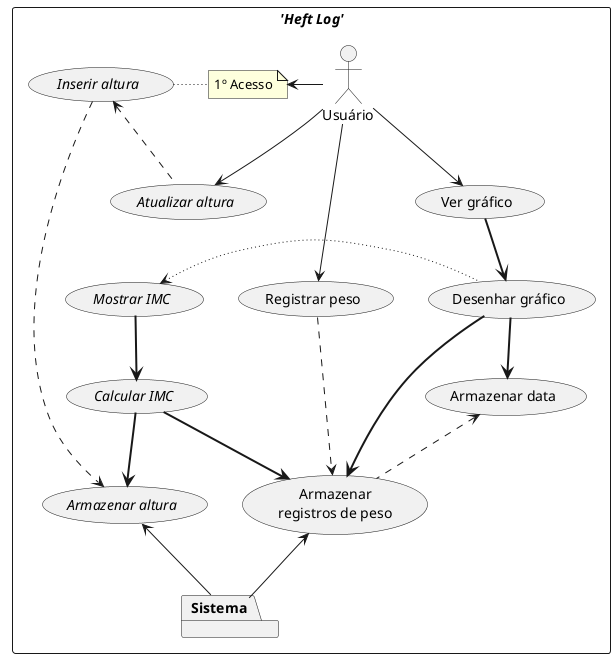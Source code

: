 @startuml
rectangle "//'Heft Log'//" {

  'ATORES:
  package Sistema
  Usuário as User

  'EVENTOS:
  note "1º Acesso" as 1_acesso

  'AÇÕES DO USUÁRIO:
  User --> (Registrar peso)
  User --> (Ver gráfico)
  1_acesso <- User
  (//Inserir altura//) ~ 1_acesso
  User --> (//Atualizar altura//)

  'AÇÔES DO SISTEMA:
  (Armazenar\nregistros de peso) <-- Sistema
  (//Armazenar altura//) <- Sistema

  'INCLUSÔES:
  (//Inserir altura//) <. (//Atualizar altura//)
  (//Inserir altura//) ..> (//Armazenar altura//)
  (Registrar peso) ..> (Armazenar\nregistros de peso)
  (Armazenar data) <.. (Armazenar\nregistros de peso)

  'EXTENSÔES:
  (//Mostrar IMC//) <~ (Desenhar gráfico)

  'DEPENDÊNCIAS:
  (Desenhar gráfico) ==> (Armazenar\nregistros de peso)
  (Desenhar gráfico) ==> (Armazenar data)
  (Ver gráfico) ==> (Desenhar gráfico)
  (//Calcular IMC//) ==> (//Armazenar altura//)
  (//Calcular IMC//) ==> (Armazenar\nregistros de peso)
  (//Mostrar IMC//) ==> (//Calcular IMC//)
}
@enduml
